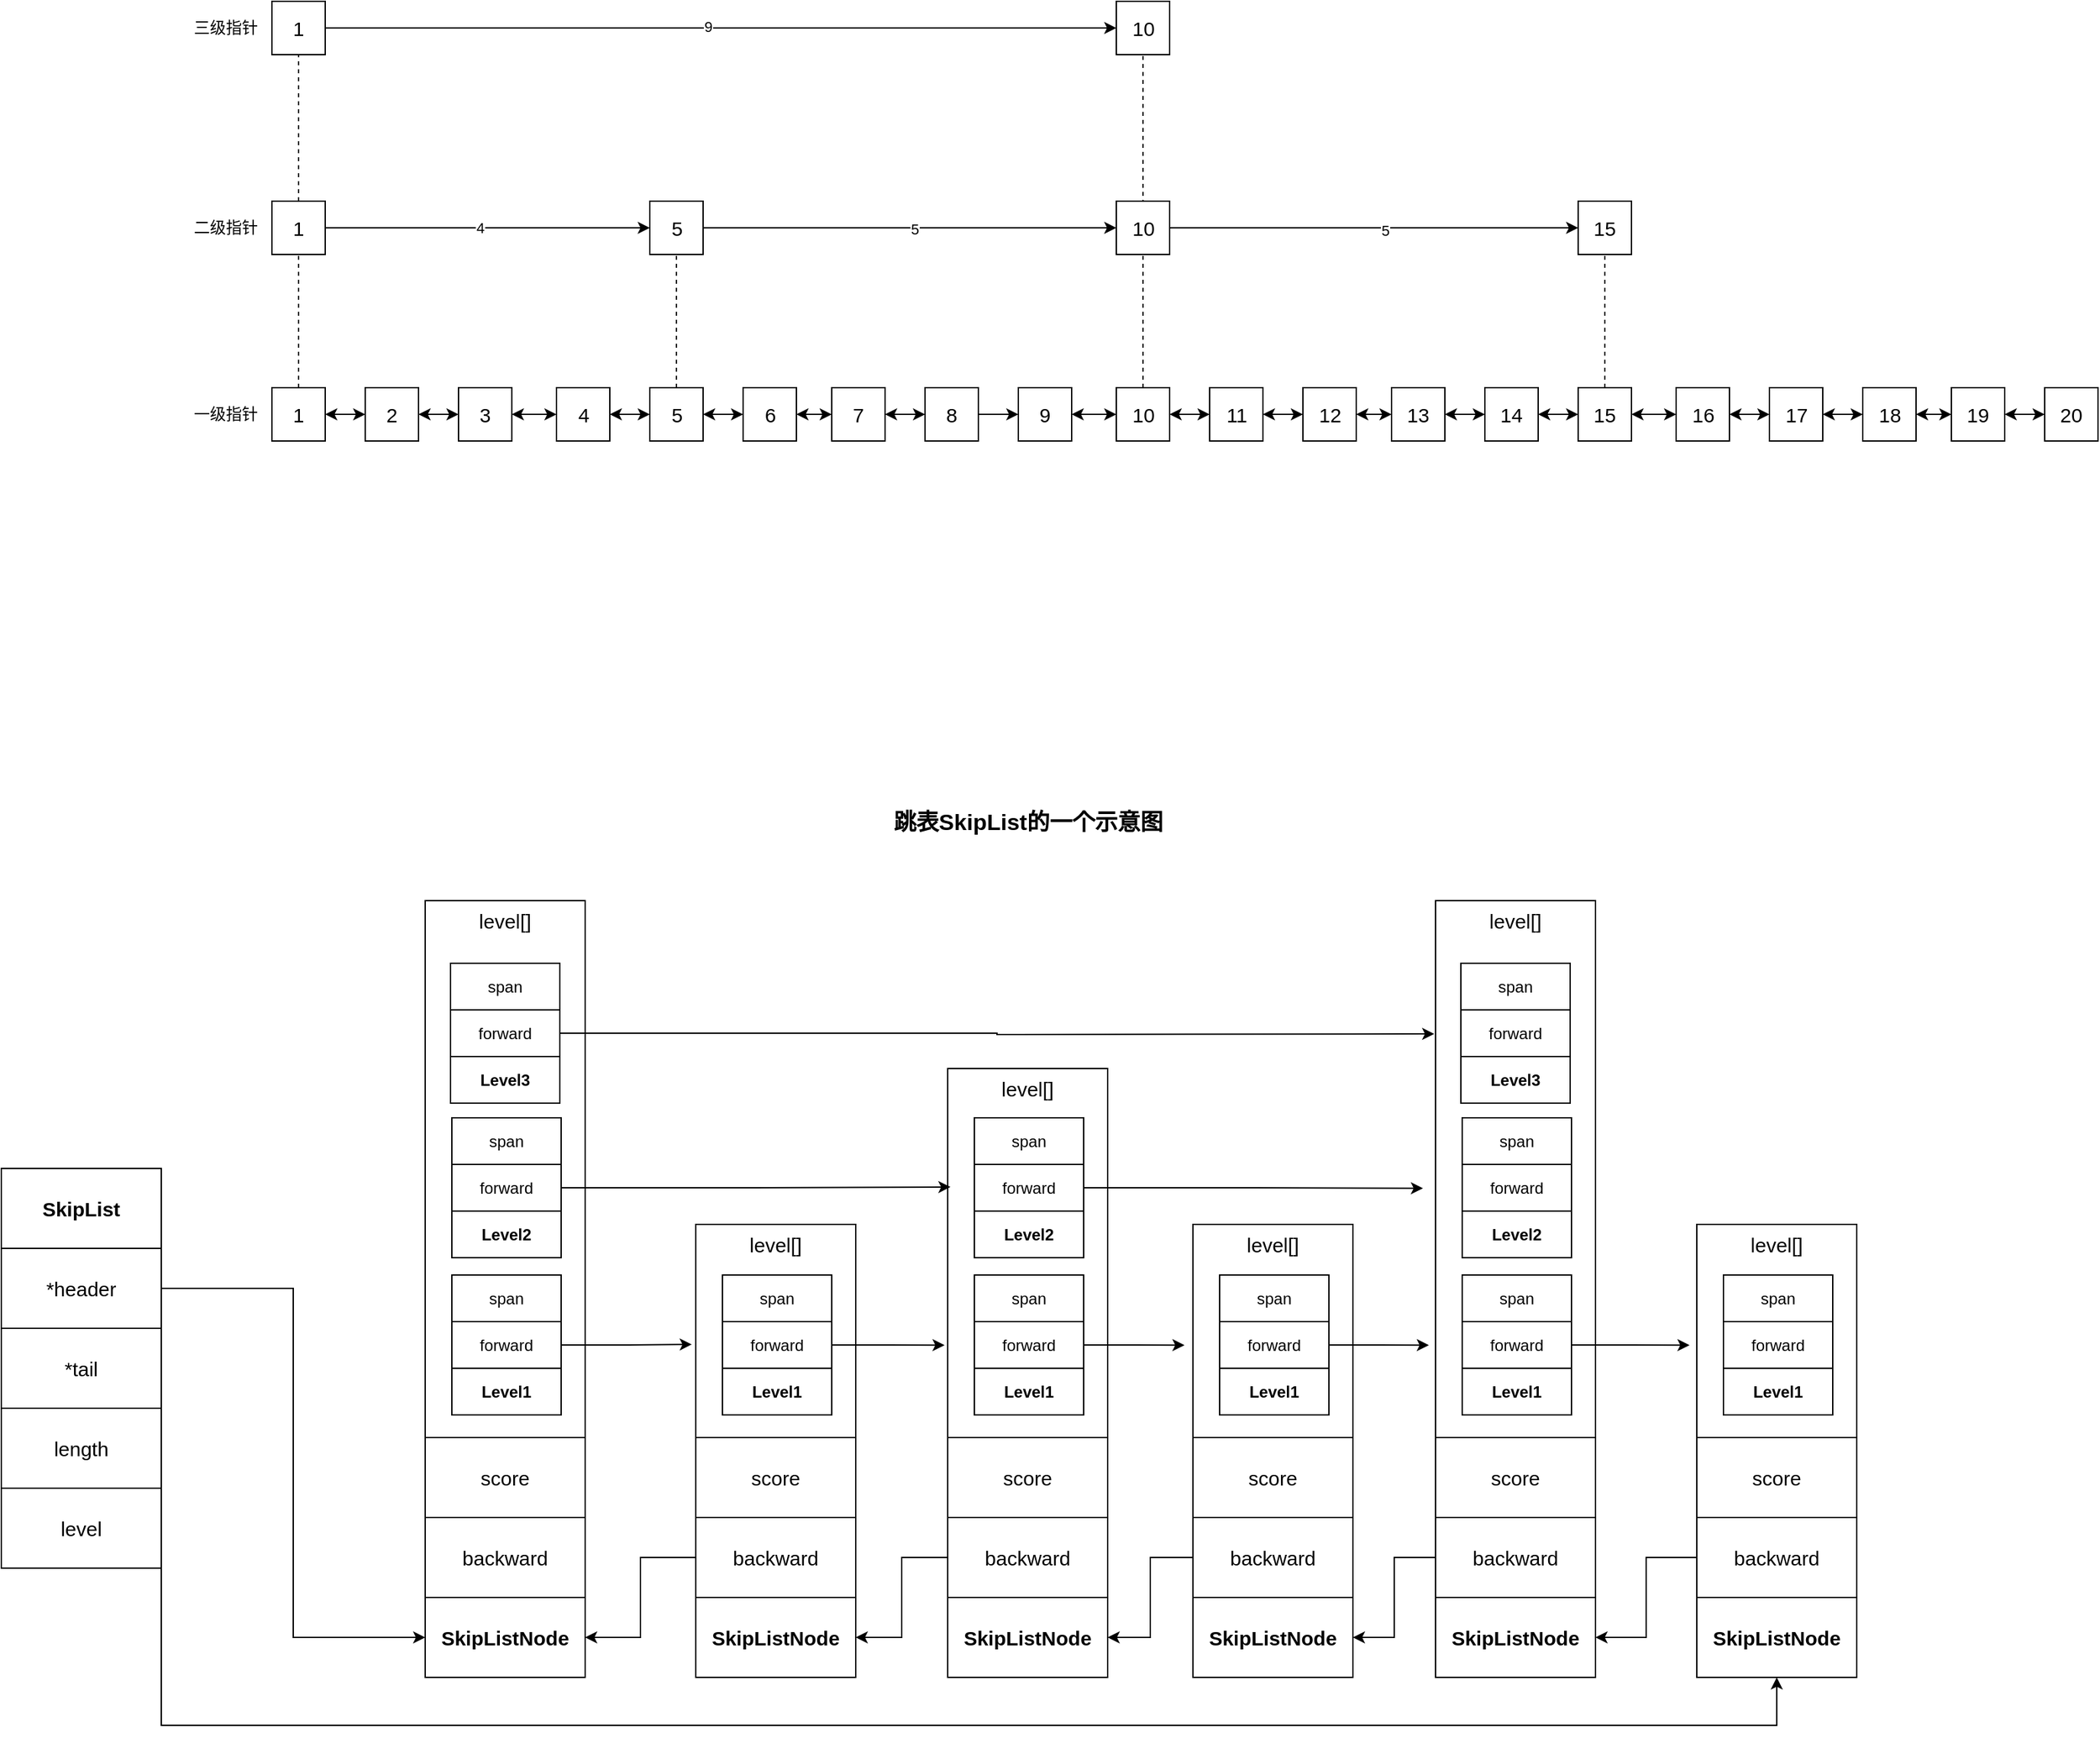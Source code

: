 <mxfile version="24.7.8">
  <diagram name="第 1 页" id="0qoJYBnCzfJsO3U_4i1J">
    <mxGraphModel dx="2010" dy="871" grid="0" gridSize="10" guides="1" tooltips="1" connect="1" arrows="1" fold="1" page="0" pageScale="1" pageWidth="827" pageHeight="1169" math="0" shadow="0">
      <root>
        <mxCell id="0" />
        <mxCell id="1" parent="0" />
        <mxCell id="F0Dnd6pqvIeHIEO3UCSV-21" style="edgeStyle=orthogonalEdgeStyle;rounded=0;orthogonalLoop=1;jettySize=auto;html=1;exitX=1;exitY=0.5;exitDx=0;exitDy=0;entryX=0;entryY=0.5;entryDx=0;entryDy=0;startArrow=classic;startFill=1;" edge="1" parent="1" source="F0Dnd6pqvIeHIEO3UCSV-1" target="F0Dnd6pqvIeHIEO3UCSV-2">
          <mxGeometry relative="1" as="geometry" />
        </mxCell>
        <mxCell id="F0Dnd6pqvIeHIEO3UCSV-42" style="edgeStyle=orthogonalEdgeStyle;rounded=0;orthogonalLoop=1;jettySize=auto;html=1;exitX=0.5;exitY=0;exitDx=0;exitDy=0;entryX=0.5;entryY=1;entryDx=0;entryDy=0;endArrow=none;endFill=0;dashed=1;" edge="1" parent="1" source="F0Dnd6pqvIeHIEO3UCSV-44" target="F0Dnd6pqvIeHIEO3UCSV-40">
          <mxGeometry relative="1" as="geometry" />
        </mxCell>
        <mxCell id="F0Dnd6pqvIeHIEO3UCSV-1" value="1" style="rounded=0;whiteSpace=wrap;html=1;fontSize=15;" vertex="1" parent="1">
          <mxGeometry x="120" y="430" width="40" height="40" as="geometry" />
        </mxCell>
        <mxCell id="F0Dnd6pqvIeHIEO3UCSV-22" style="edgeStyle=orthogonalEdgeStyle;rounded=0;orthogonalLoop=1;jettySize=auto;html=1;exitX=1;exitY=0.5;exitDx=0;exitDy=0;entryX=0;entryY=0.5;entryDx=0;entryDy=0;startArrow=classic;startFill=1;" edge="1" parent="1" source="F0Dnd6pqvIeHIEO3UCSV-2" target="F0Dnd6pqvIeHIEO3UCSV-3">
          <mxGeometry relative="1" as="geometry" />
        </mxCell>
        <mxCell id="F0Dnd6pqvIeHIEO3UCSV-2" value="2" style="rounded=0;whiteSpace=wrap;html=1;fontSize=15;" vertex="1" parent="1">
          <mxGeometry x="190" y="430" width="40" height="40" as="geometry" />
        </mxCell>
        <mxCell id="F0Dnd6pqvIeHIEO3UCSV-23" style="edgeStyle=orthogonalEdgeStyle;rounded=0;orthogonalLoop=1;jettySize=auto;html=1;exitX=1;exitY=0.5;exitDx=0;exitDy=0;entryX=0;entryY=0.5;entryDx=0;entryDy=0;startArrow=classic;startFill=1;" edge="1" parent="1" source="F0Dnd6pqvIeHIEO3UCSV-3" target="F0Dnd6pqvIeHIEO3UCSV-4">
          <mxGeometry relative="1" as="geometry" />
        </mxCell>
        <mxCell id="F0Dnd6pqvIeHIEO3UCSV-3" value="3" style="rounded=0;whiteSpace=wrap;html=1;fontSize=15;" vertex="1" parent="1">
          <mxGeometry x="260" y="430" width="40" height="40" as="geometry" />
        </mxCell>
        <mxCell id="F0Dnd6pqvIeHIEO3UCSV-24" style="edgeStyle=orthogonalEdgeStyle;rounded=0;orthogonalLoop=1;jettySize=auto;html=1;exitX=1;exitY=0.5;exitDx=0;exitDy=0;entryX=0;entryY=0.5;entryDx=0;entryDy=0;startArrow=classic;startFill=1;" edge="1" parent="1" source="F0Dnd6pqvIeHIEO3UCSV-4" target="F0Dnd6pqvIeHIEO3UCSV-5">
          <mxGeometry relative="1" as="geometry" />
        </mxCell>
        <mxCell id="F0Dnd6pqvIeHIEO3UCSV-4" value="4" style="rounded=0;whiteSpace=wrap;html=1;fontSize=15;" vertex="1" parent="1">
          <mxGeometry x="333.5" y="430" width="40" height="40" as="geometry" />
        </mxCell>
        <mxCell id="F0Dnd6pqvIeHIEO3UCSV-25" style="edgeStyle=orthogonalEdgeStyle;rounded=0;orthogonalLoop=1;jettySize=auto;html=1;exitX=1;exitY=0.5;exitDx=0;exitDy=0;entryX=0;entryY=0.5;entryDx=0;entryDy=0;startArrow=classic;startFill=1;" edge="1" parent="1" source="F0Dnd6pqvIeHIEO3UCSV-5" target="F0Dnd6pqvIeHIEO3UCSV-6">
          <mxGeometry relative="1" as="geometry" />
        </mxCell>
        <mxCell id="F0Dnd6pqvIeHIEO3UCSV-59" style="edgeStyle=orthogonalEdgeStyle;rounded=0;orthogonalLoop=1;jettySize=auto;html=1;exitX=0.5;exitY=0;exitDx=0;exitDy=0;entryX=0.5;entryY=1;entryDx=0;entryDy=0;dashed=1;endArrow=none;endFill=0;" edge="1" parent="1" source="F0Dnd6pqvIeHIEO3UCSV-5" target="F0Dnd6pqvIeHIEO3UCSV-48">
          <mxGeometry relative="1" as="geometry" />
        </mxCell>
        <mxCell id="F0Dnd6pqvIeHIEO3UCSV-5" value="5" style="rounded=0;whiteSpace=wrap;html=1;fontSize=15;" vertex="1" parent="1">
          <mxGeometry x="403.5" y="430" width="40" height="40" as="geometry" />
        </mxCell>
        <mxCell id="F0Dnd6pqvIeHIEO3UCSV-26" style="edgeStyle=orthogonalEdgeStyle;rounded=0;orthogonalLoop=1;jettySize=auto;html=1;exitX=1;exitY=0.5;exitDx=0;exitDy=0;entryX=0;entryY=0.5;entryDx=0;entryDy=0;startArrow=classic;startFill=1;" edge="1" parent="1" source="F0Dnd6pqvIeHIEO3UCSV-6" target="F0Dnd6pqvIeHIEO3UCSV-7">
          <mxGeometry relative="1" as="geometry" />
        </mxCell>
        <mxCell id="F0Dnd6pqvIeHIEO3UCSV-6" value="6" style="rounded=0;whiteSpace=wrap;html=1;fontSize=15;" vertex="1" parent="1">
          <mxGeometry x="473.5" y="430" width="40" height="40" as="geometry" />
        </mxCell>
        <mxCell id="F0Dnd6pqvIeHIEO3UCSV-27" style="edgeStyle=orthogonalEdgeStyle;rounded=0;orthogonalLoop=1;jettySize=auto;html=1;exitX=1;exitY=0.5;exitDx=0;exitDy=0;entryX=0;entryY=0.5;entryDx=0;entryDy=0;startArrow=classic;startFill=1;" edge="1" parent="1" source="F0Dnd6pqvIeHIEO3UCSV-7" target="F0Dnd6pqvIeHIEO3UCSV-8">
          <mxGeometry relative="1" as="geometry" />
        </mxCell>
        <mxCell id="F0Dnd6pqvIeHIEO3UCSV-7" value="7" style="rounded=0;whiteSpace=wrap;html=1;fontSize=15;" vertex="1" parent="1">
          <mxGeometry x="540" y="430" width="40" height="40" as="geometry" />
        </mxCell>
        <mxCell id="F0Dnd6pqvIeHIEO3UCSV-28" style="edgeStyle=orthogonalEdgeStyle;rounded=0;orthogonalLoop=1;jettySize=auto;html=1;exitX=1;exitY=0.5;exitDx=0;exitDy=0;entryX=0;entryY=0.5;entryDx=0;entryDy=0;" edge="1" parent="1" source="F0Dnd6pqvIeHIEO3UCSV-8" target="F0Dnd6pqvIeHIEO3UCSV-9">
          <mxGeometry relative="1" as="geometry" />
        </mxCell>
        <mxCell id="F0Dnd6pqvIeHIEO3UCSV-8" value="8" style="rounded=0;whiteSpace=wrap;html=1;fontSize=15;" vertex="1" parent="1">
          <mxGeometry x="610" y="430" width="40" height="40" as="geometry" />
        </mxCell>
        <mxCell id="F0Dnd6pqvIeHIEO3UCSV-29" style="edgeStyle=orthogonalEdgeStyle;rounded=0;orthogonalLoop=1;jettySize=auto;html=1;exitX=1;exitY=0.5;exitDx=0;exitDy=0;startArrow=classic;startFill=1;" edge="1" parent="1" source="F0Dnd6pqvIeHIEO3UCSV-9" target="F0Dnd6pqvIeHIEO3UCSV-10">
          <mxGeometry relative="1" as="geometry" />
        </mxCell>
        <mxCell id="F0Dnd6pqvIeHIEO3UCSV-9" value="9" style="rounded=0;whiteSpace=wrap;html=1;fontSize=15;" vertex="1" parent="1">
          <mxGeometry x="680" y="430" width="40" height="40" as="geometry" />
        </mxCell>
        <mxCell id="F0Dnd6pqvIeHIEO3UCSV-30" style="edgeStyle=orthogonalEdgeStyle;rounded=0;orthogonalLoop=1;jettySize=auto;html=1;exitX=1;exitY=0.5;exitDx=0;exitDy=0;entryX=0;entryY=0.5;entryDx=0;entryDy=0;startArrow=classic;startFill=1;" edge="1" parent="1" source="F0Dnd6pqvIeHIEO3UCSV-10" target="F0Dnd6pqvIeHIEO3UCSV-11">
          <mxGeometry relative="1" as="geometry" />
        </mxCell>
        <mxCell id="F0Dnd6pqvIeHIEO3UCSV-57" style="edgeStyle=orthogonalEdgeStyle;rounded=0;orthogonalLoop=1;jettySize=auto;html=1;exitX=0.5;exitY=0;exitDx=0;exitDy=0;entryX=0.5;entryY=1;entryDx=0;entryDy=0;dashed=1;endArrow=none;endFill=0;" edge="1" parent="1" source="F0Dnd6pqvIeHIEO3UCSV-10" target="F0Dnd6pqvIeHIEO3UCSV-41">
          <mxGeometry relative="1" as="geometry" />
        </mxCell>
        <mxCell id="F0Dnd6pqvIeHIEO3UCSV-10" value="10" style="rounded=0;whiteSpace=wrap;html=1;fontSize=15;" vertex="1" parent="1">
          <mxGeometry x="753.5" y="430" width="40" height="40" as="geometry" />
        </mxCell>
        <mxCell id="F0Dnd6pqvIeHIEO3UCSV-31" style="edgeStyle=orthogonalEdgeStyle;rounded=0;orthogonalLoop=1;jettySize=auto;html=1;exitX=1;exitY=0.5;exitDx=0;exitDy=0;entryX=0;entryY=0.5;entryDx=0;entryDy=0;startArrow=classic;startFill=1;" edge="1" parent="1" source="F0Dnd6pqvIeHIEO3UCSV-11" target="F0Dnd6pqvIeHIEO3UCSV-12">
          <mxGeometry relative="1" as="geometry" />
        </mxCell>
        <mxCell id="F0Dnd6pqvIeHIEO3UCSV-11" value="11" style="rounded=0;whiteSpace=wrap;html=1;fontSize=15;" vertex="1" parent="1">
          <mxGeometry x="823.5" y="430" width="40" height="40" as="geometry" />
        </mxCell>
        <mxCell id="F0Dnd6pqvIeHIEO3UCSV-32" style="edgeStyle=orthogonalEdgeStyle;rounded=0;orthogonalLoop=1;jettySize=auto;html=1;exitX=1;exitY=0.5;exitDx=0;exitDy=0;entryX=0;entryY=0.5;entryDx=0;entryDy=0;startArrow=classic;startFill=1;" edge="1" parent="1" source="F0Dnd6pqvIeHIEO3UCSV-12" target="F0Dnd6pqvIeHIEO3UCSV-13">
          <mxGeometry relative="1" as="geometry" />
        </mxCell>
        <mxCell id="F0Dnd6pqvIeHIEO3UCSV-12" value="12" style="rounded=0;whiteSpace=wrap;html=1;fontSize=15;" vertex="1" parent="1">
          <mxGeometry x="893.5" y="430" width="40" height="40" as="geometry" />
        </mxCell>
        <mxCell id="F0Dnd6pqvIeHIEO3UCSV-33" style="edgeStyle=orthogonalEdgeStyle;rounded=0;orthogonalLoop=1;jettySize=auto;html=1;exitX=1;exitY=0.5;exitDx=0;exitDy=0;startArrow=classic;startFill=1;" edge="1" parent="1" source="F0Dnd6pqvIeHIEO3UCSV-13" target="F0Dnd6pqvIeHIEO3UCSV-14">
          <mxGeometry relative="1" as="geometry" />
        </mxCell>
        <mxCell id="F0Dnd6pqvIeHIEO3UCSV-13" value="13" style="rounded=0;whiteSpace=wrap;html=1;fontSize=15;" vertex="1" parent="1">
          <mxGeometry x="960" y="430" width="40" height="40" as="geometry" />
        </mxCell>
        <mxCell id="F0Dnd6pqvIeHIEO3UCSV-34" style="edgeStyle=orthogonalEdgeStyle;rounded=0;orthogonalLoop=1;jettySize=auto;html=1;exitX=1;exitY=0.5;exitDx=0;exitDy=0;entryX=0;entryY=0.5;entryDx=0;entryDy=0;startArrow=classic;startFill=1;" edge="1" parent="1" source="F0Dnd6pqvIeHIEO3UCSV-14" target="F0Dnd6pqvIeHIEO3UCSV-15">
          <mxGeometry relative="1" as="geometry" />
        </mxCell>
        <mxCell id="F0Dnd6pqvIeHIEO3UCSV-14" value="14" style="rounded=0;whiteSpace=wrap;html=1;fontSize=15;" vertex="1" parent="1">
          <mxGeometry x="1030" y="430" width="40" height="40" as="geometry" />
        </mxCell>
        <mxCell id="F0Dnd6pqvIeHIEO3UCSV-35" style="edgeStyle=orthogonalEdgeStyle;rounded=0;orthogonalLoop=1;jettySize=auto;html=1;exitX=1;exitY=0.5;exitDx=0;exitDy=0;startArrow=classic;startFill=1;" edge="1" parent="1" source="F0Dnd6pqvIeHIEO3UCSV-15" target="F0Dnd6pqvIeHIEO3UCSV-16">
          <mxGeometry relative="1" as="geometry" />
        </mxCell>
        <mxCell id="F0Dnd6pqvIeHIEO3UCSV-58" style="edgeStyle=orthogonalEdgeStyle;rounded=0;orthogonalLoop=1;jettySize=auto;html=1;exitX=0.5;exitY=0;exitDx=0;exitDy=0;entryX=0.5;entryY=1;entryDx=0;entryDy=0;dashed=1;endArrow=none;endFill=0;" edge="1" parent="1" source="F0Dnd6pqvIeHIEO3UCSV-15" target="F0Dnd6pqvIeHIEO3UCSV-54">
          <mxGeometry relative="1" as="geometry" />
        </mxCell>
        <mxCell id="F0Dnd6pqvIeHIEO3UCSV-15" value="15" style="rounded=0;whiteSpace=wrap;html=1;fontSize=15;" vertex="1" parent="1">
          <mxGeometry x="1100" y="430" width="40" height="40" as="geometry" />
        </mxCell>
        <mxCell id="F0Dnd6pqvIeHIEO3UCSV-36" style="edgeStyle=orthogonalEdgeStyle;rounded=0;orthogonalLoop=1;jettySize=auto;html=1;exitX=1;exitY=0.5;exitDx=0;exitDy=0;entryX=0;entryY=0.5;entryDx=0;entryDy=0;startArrow=classic;startFill=1;" edge="1" parent="1" source="F0Dnd6pqvIeHIEO3UCSV-16" target="F0Dnd6pqvIeHIEO3UCSV-17">
          <mxGeometry relative="1" as="geometry" />
        </mxCell>
        <mxCell id="F0Dnd6pqvIeHIEO3UCSV-16" value="16" style="rounded=0;whiteSpace=wrap;html=1;fontSize=15;" vertex="1" parent="1">
          <mxGeometry x="1173.5" y="430" width="40" height="40" as="geometry" />
        </mxCell>
        <mxCell id="F0Dnd6pqvIeHIEO3UCSV-37" style="edgeStyle=orthogonalEdgeStyle;rounded=0;orthogonalLoop=1;jettySize=auto;html=1;exitX=1;exitY=0.5;exitDx=0;exitDy=0;entryX=0;entryY=0.5;entryDx=0;entryDy=0;startArrow=classic;startFill=1;" edge="1" parent="1" source="F0Dnd6pqvIeHIEO3UCSV-17" target="F0Dnd6pqvIeHIEO3UCSV-18">
          <mxGeometry relative="1" as="geometry" />
        </mxCell>
        <mxCell id="F0Dnd6pqvIeHIEO3UCSV-17" value="17" style="rounded=0;whiteSpace=wrap;html=1;fontSize=15;" vertex="1" parent="1">
          <mxGeometry x="1243.5" y="430" width="40" height="40" as="geometry" />
        </mxCell>
        <mxCell id="F0Dnd6pqvIeHIEO3UCSV-38" style="edgeStyle=orthogonalEdgeStyle;rounded=0;orthogonalLoop=1;jettySize=auto;html=1;exitX=1;exitY=0.5;exitDx=0;exitDy=0;entryX=0;entryY=0.5;entryDx=0;entryDy=0;startArrow=classic;startFill=1;" edge="1" parent="1" source="F0Dnd6pqvIeHIEO3UCSV-18" target="F0Dnd6pqvIeHIEO3UCSV-19">
          <mxGeometry relative="1" as="geometry" />
        </mxCell>
        <mxCell id="F0Dnd6pqvIeHIEO3UCSV-18" value="18" style="rounded=0;whiteSpace=wrap;html=1;fontSize=15;" vertex="1" parent="1">
          <mxGeometry x="1313.5" y="430" width="40" height="40" as="geometry" />
        </mxCell>
        <mxCell id="F0Dnd6pqvIeHIEO3UCSV-39" style="edgeStyle=orthogonalEdgeStyle;rounded=0;orthogonalLoop=1;jettySize=auto;html=1;exitX=1;exitY=0.5;exitDx=0;exitDy=0;entryX=0;entryY=0.5;entryDx=0;entryDy=0;startArrow=classic;startFill=1;" edge="1" parent="1" source="F0Dnd6pqvIeHIEO3UCSV-19" target="F0Dnd6pqvIeHIEO3UCSV-20">
          <mxGeometry relative="1" as="geometry" />
        </mxCell>
        <mxCell id="F0Dnd6pqvIeHIEO3UCSV-19" value="19" style="rounded=0;whiteSpace=wrap;html=1;fontSize=15;" vertex="1" parent="1">
          <mxGeometry x="1380" y="430" width="40" height="40" as="geometry" />
        </mxCell>
        <mxCell id="F0Dnd6pqvIeHIEO3UCSV-20" value="20" style="rounded=0;whiteSpace=wrap;html=1;fontSize=15;" vertex="1" parent="1">
          <mxGeometry x="1450" y="430" width="40" height="40" as="geometry" />
        </mxCell>
        <mxCell id="F0Dnd6pqvIeHIEO3UCSV-43" style="edgeStyle=orthogonalEdgeStyle;rounded=0;orthogonalLoop=1;jettySize=auto;html=1;exitX=1;exitY=0.5;exitDx=0;exitDy=0;entryX=0;entryY=0.5;entryDx=0;entryDy=0;" edge="1" parent="1" source="F0Dnd6pqvIeHIEO3UCSV-40" target="F0Dnd6pqvIeHIEO3UCSV-41">
          <mxGeometry relative="1" as="geometry" />
        </mxCell>
        <mxCell id="F0Dnd6pqvIeHIEO3UCSV-47" value="9" style="edgeLabel;html=1;align=center;verticalAlign=middle;resizable=0;points=[];" vertex="1" connectable="0" parent="F0Dnd6pqvIeHIEO3UCSV-43">
          <mxGeometry x="-0.035" y="1" relative="1" as="geometry">
            <mxPoint as="offset" />
          </mxGeometry>
        </mxCell>
        <mxCell id="F0Dnd6pqvIeHIEO3UCSV-40" value="1" style="rounded=0;whiteSpace=wrap;html=1;fontSize=15;" vertex="1" parent="1">
          <mxGeometry x="120" y="140" width="40" height="40" as="geometry" />
        </mxCell>
        <mxCell id="F0Dnd6pqvIeHIEO3UCSV-41" value="10" style="rounded=0;whiteSpace=wrap;html=1;fontSize=15;" vertex="1" parent="1">
          <mxGeometry x="753.5" y="140" width="40" height="40" as="geometry" />
        </mxCell>
        <mxCell id="F0Dnd6pqvIeHIEO3UCSV-45" value="" style="edgeStyle=orthogonalEdgeStyle;rounded=0;orthogonalLoop=1;jettySize=auto;html=1;exitX=0.5;exitY=0;exitDx=0;exitDy=0;entryX=0.5;entryY=1;entryDx=0;entryDy=0;endArrow=none;endFill=0;dashed=1;" edge="1" parent="1" source="F0Dnd6pqvIeHIEO3UCSV-1" target="F0Dnd6pqvIeHIEO3UCSV-44">
          <mxGeometry relative="1" as="geometry">
            <mxPoint x="140" y="430" as="sourcePoint" />
            <mxPoint x="140" y="180" as="targetPoint" />
          </mxGeometry>
        </mxCell>
        <mxCell id="F0Dnd6pqvIeHIEO3UCSV-49" style="edgeStyle=orthogonalEdgeStyle;rounded=0;orthogonalLoop=1;jettySize=auto;html=1;exitX=1;exitY=0.5;exitDx=0;exitDy=0;entryX=0;entryY=0.5;entryDx=0;entryDy=0;" edge="1" parent="1" source="F0Dnd6pqvIeHIEO3UCSV-44" target="F0Dnd6pqvIeHIEO3UCSV-48">
          <mxGeometry relative="1" as="geometry" />
        </mxCell>
        <mxCell id="F0Dnd6pqvIeHIEO3UCSV-50" value="4" style="edgeLabel;html=1;align=center;verticalAlign=middle;resizable=0;points=[];" vertex="1" connectable="0" parent="F0Dnd6pqvIeHIEO3UCSV-49">
          <mxGeometry x="-0.048" relative="1" as="geometry">
            <mxPoint as="offset" />
          </mxGeometry>
        </mxCell>
        <mxCell id="F0Dnd6pqvIeHIEO3UCSV-44" value="1" style="rounded=0;whiteSpace=wrap;html=1;fontSize=15;" vertex="1" parent="1">
          <mxGeometry x="120" y="290" width="40" height="40" as="geometry" />
        </mxCell>
        <mxCell id="F0Dnd6pqvIeHIEO3UCSV-55" style="edgeStyle=orthogonalEdgeStyle;rounded=0;orthogonalLoop=1;jettySize=auto;html=1;exitX=1;exitY=0.5;exitDx=0;exitDy=0;entryX=0;entryY=0.5;entryDx=0;entryDy=0;" edge="1" parent="1" source="F0Dnd6pqvIeHIEO3UCSV-46" target="F0Dnd6pqvIeHIEO3UCSV-54">
          <mxGeometry relative="1" as="geometry" />
        </mxCell>
        <mxCell id="F0Dnd6pqvIeHIEO3UCSV-56" value="5" style="edgeLabel;html=1;align=center;verticalAlign=middle;resizable=0;points=[];" vertex="1" connectable="0" parent="F0Dnd6pqvIeHIEO3UCSV-55">
          <mxGeometry x="0.053" y="-2" relative="1" as="geometry">
            <mxPoint as="offset" />
          </mxGeometry>
        </mxCell>
        <mxCell id="F0Dnd6pqvIeHIEO3UCSV-46" value="10" style="rounded=0;whiteSpace=wrap;html=1;fontSize=15;" vertex="1" parent="1">
          <mxGeometry x="753.5" y="290" width="40" height="40" as="geometry" />
        </mxCell>
        <mxCell id="F0Dnd6pqvIeHIEO3UCSV-51" style="edgeStyle=orthogonalEdgeStyle;rounded=0;orthogonalLoop=1;jettySize=auto;html=1;exitX=1;exitY=0.5;exitDx=0;exitDy=0;" edge="1" parent="1" source="F0Dnd6pqvIeHIEO3UCSV-48" target="F0Dnd6pqvIeHIEO3UCSV-46">
          <mxGeometry relative="1" as="geometry" />
        </mxCell>
        <mxCell id="F0Dnd6pqvIeHIEO3UCSV-52" value="5" style="edgeLabel;html=1;align=center;verticalAlign=middle;resizable=0;points=[];" vertex="1" connectable="0" parent="F0Dnd6pqvIeHIEO3UCSV-51">
          <mxGeometry x="0.02" y="-1" relative="1" as="geometry">
            <mxPoint as="offset" />
          </mxGeometry>
        </mxCell>
        <mxCell id="F0Dnd6pqvIeHIEO3UCSV-48" value="5" style="rounded=0;whiteSpace=wrap;html=1;fontSize=15;" vertex="1" parent="1">
          <mxGeometry x="403.5" y="290" width="40" height="40" as="geometry" />
        </mxCell>
        <mxCell id="F0Dnd6pqvIeHIEO3UCSV-54" value="15" style="rounded=0;whiteSpace=wrap;html=1;fontSize=15;" vertex="1" parent="1">
          <mxGeometry x="1100" y="290" width="40" height="40" as="geometry" />
        </mxCell>
        <mxCell id="F0Dnd6pqvIeHIEO3UCSV-60" value="一级指针" style="text;html=1;align=center;verticalAlign=middle;resizable=0;points=[];autosize=1;strokeColor=none;fillColor=none;" vertex="1" parent="1">
          <mxGeometry x="50" y="435" width="70" height="30" as="geometry" />
        </mxCell>
        <mxCell id="F0Dnd6pqvIeHIEO3UCSV-61" value="二级指针" style="text;html=1;align=center;verticalAlign=middle;resizable=0;points=[];autosize=1;strokeColor=none;fillColor=none;" vertex="1" parent="1">
          <mxGeometry x="50" y="295" width="70" height="30" as="geometry" />
        </mxCell>
        <mxCell id="F0Dnd6pqvIeHIEO3UCSV-62" value="三级指针" style="text;html=1;align=center;verticalAlign=middle;resizable=0;points=[];autosize=1;strokeColor=none;fillColor=none;" vertex="1" parent="1">
          <mxGeometry x="50" y="145" width="70" height="30" as="geometry" />
        </mxCell>
        <mxCell id="F0Dnd6pqvIeHIEO3UCSV-68" value="" style="group" vertex="1" connectable="0" parent="1">
          <mxGeometry x="-83" y="1016" width="120" height="300" as="geometry" />
        </mxCell>
        <mxCell id="F0Dnd6pqvIeHIEO3UCSV-63" value="&lt;b&gt;SkipList&lt;/b&gt;" style="rounded=0;whiteSpace=wrap;html=1;fontSize=15;" vertex="1" parent="F0Dnd6pqvIeHIEO3UCSV-68">
          <mxGeometry width="120" height="60" as="geometry" />
        </mxCell>
        <mxCell id="F0Dnd6pqvIeHIEO3UCSV-64" value="*header" style="rounded=0;whiteSpace=wrap;html=1;fontSize=15;" vertex="1" parent="F0Dnd6pqvIeHIEO3UCSV-68">
          <mxGeometry y="60" width="120" height="60" as="geometry" />
        </mxCell>
        <mxCell id="F0Dnd6pqvIeHIEO3UCSV-65" value="*tail" style="rounded=0;whiteSpace=wrap;html=1;fontSize=15;" vertex="1" parent="F0Dnd6pqvIeHIEO3UCSV-68">
          <mxGeometry y="120" width="120" height="60" as="geometry" />
        </mxCell>
        <mxCell id="F0Dnd6pqvIeHIEO3UCSV-66" value="length" style="rounded=0;whiteSpace=wrap;html=1;fontSize=15;" vertex="1" parent="F0Dnd6pqvIeHIEO3UCSV-68">
          <mxGeometry y="180" width="120" height="60" as="geometry" />
        </mxCell>
        <mxCell id="F0Dnd6pqvIeHIEO3UCSV-67" value="level" style="rounded=0;whiteSpace=wrap;html=1;fontSize=15;" vertex="1" parent="F0Dnd6pqvIeHIEO3UCSV-68">
          <mxGeometry y="240" width="120" height="60" as="geometry" />
        </mxCell>
        <mxCell id="F0Dnd6pqvIeHIEO3UCSV-69" value="&lt;b&gt;SkipListNode&lt;/b&gt;" style="rounded=0;whiteSpace=wrap;html=1;fontSize=15;" vertex="1" parent="1">
          <mxGeometry x="235" y="1338" width="120" height="60" as="geometry" />
        </mxCell>
        <mxCell id="F0Dnd6pqvIeHIEO3UCSV-70" value="backward" style="rounded=0;whiteSpace=wrap;html=1;fontSize=15;" vertex="1" parent="1">
          <mxGeometry x="235" y="1278" width="120" height="60" as="geometry" />
        </mxCell>
        <mxCell id="F0Dnd6pqvIeHIEO3UCSV-71" value="score" style="rounded=0;whiteSpace=wrap;html=1;fontSize=15;" vertex="1" parent="1">
          <mxGeometry x="235" y="1218" width="120" height="60" as="geometry" />
        </mxCell>
        <mxCell id="F0Dnd6pqvIeHIEO3UCSV-72" value="level[]&lt;div&gt;&lt;br&gt;&lt;/div&gt;" style="rounded=0;whiteSpace=wrap;html=1;fontSize=15;verticalAlign=top;" vertex="1" parent="1">
          <mxGeometry x="235" y="815" width="120" height="403" as="geometry" />
        </mxCell>
        <mxCell id="F0Dnd6pqvIeHIEO3UCSV-77" value="" style="group" vertex="1" connectable="0" parent="1">
          <mxGeometry x="254" y="862" width="82" height="105" as="geometry" />
        </mxCell>
        <mxCell id="F0Dnd6pqvIeHIEO3UCSV-74" value="span" style="rounded=0;whiteSpace=wrap;html=1;" vertex="1" parent="F0Dnd6pqvIeHIEO3UCSV-77">
          <mxGeometry width="82" height="35" as="geometry" />
        </mxCell>
        <mxCell id="F0Dnd6pqvIeHIEO3UCSV-165" style="edgeStyle=orthogonalEdgeStyle;rounded=0;orthogonalLoop=1;jettySize=auto;html=1;exitX=1;exitY=0.5;exitDx=0;exitDy=0;" edge="1" parent="F0Dnd6pqvIeHIEO3UCSV-77" source="F0Dnd6pqvIeHIEO3UCSV-75">
          <mxGeometry relative="1" as="geometry">
            <mxPoint x="738" y="53" as="targetPoint" />
          </mxGeometry>
        </mxCell>
        <mxCell id="F0Dnd6pqvIeHIEO3UCSV-75" value="forward" style="rounded=0;whiteSpace=wrap;html=1;" vertex="1" parent="F0Dnd6pqvIeHIEO3UCSV-77">
          <mxGeometry y="35" width="82" height="35" as="geometry" />
        </mxCell>
        <mxCell id="F0Dnd6pqvIeHIEO3UCSV-76" value="&lt;b&gt;Level3&lt;/b&gt;" style="rounded=0;whiteSpace=wrap;html=1;" vertex="1" parent="F0Dnd6pqvIeHIEO3UCSV-77">
          <mxGeometry y="70" width="82" height="35" as="geometry" />
        </mxCell>
        <mxCell id="F0Dnd6pqvIeHIEO3UCSV-78" value="" style="group" vertex="1" connectable="0" parent="1">
          <mxGeometry x="255" y="978" width="82" height="105" as="geometry" />
        </mxCell>
        <mxCell id="F0Dnd6pqvIeHIEO3UCSV-79" value="span" style="rounded=0;whiteSpace=wrap;html=1;" vertex="1" parent="F0Dnd6pqvIeHIEO3UCSV-78">
          <mxGeometry width="82" height="35" as="geometry" />
        </mxCell>
        <mxCell id="F0Dnd6pqvIeHIEO3UCSV-80" value="forward" style="rounded=0;whiteSpace=wrap;html=1;" vertex="1" parent="F0Dnd6pqvIeHIEO3UCSV-78">
          <mxGeometry y="35" width="82" height="35" as="geometry" />
        </mxCell>
        <mxCell id="F0Dnd6pqvIeHIEO3UCSV-81" value="&lt;b&gt;Level2&lt;/b&gt;" style="rounded=0;whiteSpace=wrap;html=1;" vertex="1" parent="F0Dnd6pqvIeHIEO3UCSV-78">
          <mxGeometry y="70" width="82" height="35" as="geometry" />
        </mxCell>
        <mxCell id="F0Dnd6pqvIeHIEO3UCSV-82" value="" style="group" vertex="1" connectable="0" parent="1">
          <mxGeometry x="255" y="1096" width="82" height="105" as="geometry" />
        </mxCell>
        <mxCell id="F0Dnd6pqvIeHIEO3UCSV-83" value="span" style="rounded=0;whiteSpace=wrap;html=1;" vertex="1" parent="F0Dnd6pqvIeHIEO3UCSV-82">
          <mxGeometry width="82" height="35" as="geometry" />
        </mxCell>
        <mxCell id="F0Dnd6pqvIeHIEO3UCSV-84" value="forward" style="rounded=0;whiteSpace=wrap;html=1;" vertex="1" parent="F0Dnd6pqvIeHIEO3UCSV-82">
          <mxGeometry y="35" width="82" height="35" as="geometry" />
        </mxCell>
        <mxCell id="F0Dnd6pqvIeHIEO3UCSV-85" value="&lt;b&gt;Level1&lt;/b&gt;" style="rounded=0;whiteSpace=wrap;html=1;" vertex="1" parent="F0Dnd6pqvIeHIEO3UCSV-82">
          <mxGeometry y="70" width="82" height="35" as="geometry" />
        </mxCell>
        <mxCell id="F0Dnd6pqvIeHIEO3UCSV-154" style="edgeStyle=orthogonalEdgeStyle;rounded=0;orthogonalLoop=1;jettySize=auto;html=1;exitX=0;exitY=0.5;exitDx=0;exitDy=0;entryX=1;entryY=0.5;entryDx=0;entryDy=0;" edge="1" parent="1" source="F0Dnd6pqvIeHIEO3UCSV-87" target="F0Dnd6pqvIeHIEO3UCSV-134">
          <mxGeometry relative="1" as="geometry" />
        </mxCell>
        <mxCell id="F0Dnd6pqvIeHIEO3UCSV-151" style="edgeStyle=orthogonalEdgeStyle;rounded=0;orthogonalLoop=1;jettySize=auto;html=1;exitX=0;exitY=0.5;exitDx=0;exitDy=0;" edge="1" parent="1" source="F0Dnd6pqvIeHIEO3UCSV-103" target="F0Dnd6pqvIeHIEO3UCSV-69">
          <mxGeometry relative="1" as="geometry" />
        </mxCell>
        <mxCell id="F0Dnd6pqvIeHIEO3UCSV-152" style="edgeStyle=orthogonalEdgeStyle;rounded=0;orthogonalLoop=1;jettySize=auto;html=1;exitX=0;exitY=0.5;exitDx=0;exitDy=0;entryX=1;entryY=0.5;entryDx=0;entryDy=0;" edge="1" parent="1" source="F0Dnd6pqvIeHIEO3UCSV-119" target="F0Dnd6pqvIeHIEO3UCSV-102">
          <mxGeometry relative="1" as="geometry" />
        </mxCell>
        <mxCell id="F0Dnd6pqvIeHIEO3UCSV-153" style="edgeStyle=orthogonalEdgeStyle;rounded=0;orthogonalLoop=1;jettySize=auto;html=1;exitX=0;exitY=0.5;exitDx=0;exitDy=0;entryX=1;entryY=0.5;entryDx=0;entryDy=0;" edge="1" parent="1" source="F0Dnd6pqvIeHIEO3UCSV-135" target="F0Dnd6pqvIeHIEO3UCSV-118">
          <mxGeometry relative="1" as="geometry" />
        </mxCell>
        <mxCell id="F0Dnd6pqvIeHIEO3UCSV-155" style="edgeStyle=orthogonalEdgeStyle;rounded=0;orthogonalLoop=1;jettySize=auto;html=1;exitX=0;exitY=0.5;exitDx=0;exitDy=0;entryX=1;entryY=0.5;entryDx=0;entryDy=0;" edge="1" parent="1" source="F0Dnd6pqvIeHIEO3UCSV-143" target="F0Dnd6pqvIeHIEO3UCSV-86">
          <mxGeometry relative="1" as="geometry" />
        </mxCell>
        <mxCell id="F0Dnd6pqvIeHIEO3UCSV-150" style="edgeStyle=orthogonalEdgeStyle;rounded=0;orthogonalLoop=1;jettySize=auto;html=1;exitX=1;exitY=0.5;exitDx=0;exitDy=0;entryX=0;entryY=0.5;entryDx=0;entryDy=0;" edge="1" parent="1" source="F0Dnd6pqvIeHIEO3UCSV-64" target="F0Dnd6pqvIeHIEO3UCSV-69">
          <mxGeometry relative="1" as="geometry" />
        </mxCell>
        <mxCell id="F0Dnd6pqvIeHIEO3UCSV-156" style="edgeStyle=orthogonalEdgeStyle;rounded=0;orthogonalLoop=1;jettySize=auto;html=1;exitX=1;exitY=0.5;exitDx=0;exitDy=0;entryX=0.5;entryY=1;entryDx=0;entryDy=0;" edge="1" parent="1" source="F0Dnd6pqvIeHIEO3UCSV-65" target="F0Dnd6pqvIeHIEO3UCSV-142">
          <mxGeometry relative="1" as="geometry">
            <Array as="points">
              <mxPoint x="37" y="1434" />
              <mxPoint x="1249" y="1434" />
            </Array>
          </mxGeometry>
        </mxCell>
        <mxCell id="F0Dnd6pqvIeHIEO3UCSV-158" value="" style="group" vertex="1" connectable="0" parent="1">
          <mxGeometry x="438" y="1058" width="120" height="340" as="geometry" />
        </mxCell>
        <mxCell id="F0Dnd6pqvIeHIEO3UCSV-102" value="&lt;b&gt;SkipListNode&lt;/b&gt;" style="rounded=0;whiteSpace=wrap;html=1;fontSize=15;" vertex="1" parent="F0Dnd6pqvIeHIEO3UCSV-158">
          <mxGeometry y="280" width="120" height="60" as="geometry" />
        </mxCell>
        <mxCell id="F0Dnd6pqvIeHIEO3UCSV-103" value="backward" style="rounded=0;whiteSpace=wrap;html=1;fontSize=15;" vertex="1" parent="F0Dnd6pqvIeHIEO3UCSV-158">
          <mxGeometry y="220" width="120" height="60" as="geometry" />
        </mxCell>
        <mxCell id="F0Dnd6pqvIeHIEO3UCSV-104" value="score" style="rounded=0;whiteSpace=wrap;html=1;fontSize=15;" vertex="1" parent="F0Dnd6pqvIeHIEO3UCSV-158">
          <mxGeometry y="160" width="120" height="60" as="geometry" />
        </mxCell>
        <mxCell id="F0Dnd6pqvIeHIEO3UCSV-105" value="level[]&lt;div&gt;&lt;br&gt;&lt;/div&gt;" style="rounded=0;whiteSpace=wrap;html=1;fontSize=15;verticalAlign=top;" vertex="1" parent="F0Dnd6pqvIeHIEO3UCSV-158">
          <mxGeometry width="120" height="160" as="geometry" />
        </mxCell>
        <mxCell id="F0Dnd6pqvIeHIEO3UCSV-114" value="" style="group" vertex="1" connectable="0" parent="F0Dnd6pqvIeHIEO3UCSV-158">
          <mxGeometry x="20" y="38" width="82" height="105" as="geometry" />
        </mxCell>
        <mxCell id="F0Dnd6pqvIeHIEO3UCSV-115" value="span" style="rounded=0;whiteSpace=wrap;html=1;" vertex="1" parent="F0Dnd6pqvIeHIEO3UCSV-114">
          <mxGeometry width="82" height="35" as="geometry" />
        </mxCell>
        <mxCell id="F0Dnd6pqvIeHIEO3UCSV-166" style="edgeStyle=orthogonalEdgeStyle;rounded=0;orthogonalLoop=1;jettySize=auto;html=1;exitX=1;exitY=0.5;exitDx=0;exitDy=0;" edge="1" parent="F0Dnd6pqvIeHIEO3UCSV-114" source="F0Dnd6pqvIeHIEO3UCSV-116">
          <mxGeometry relative="1" as="geometry">
            <mxPoint x="166.667" y="52.667" as="targetPoint" />
          </mxGeometry>
        </mxCell>
        <mxCell id="F0Dnd6pqvIeHIEO3UCSV-116" value="forward" style="rounded=0;whiteSpace=wrap;html=1;" vertex="1" parent="F0Dnd6pqvIeHIEO3UCSV-114">
          <mxGeometry y="35" width="82" height="35" as="geometry" />
        </mxCell>
        <mxCell id="F0Dnd6pqvIeHIEO3UCSV-117" value="&lt;b&gt;Level1&lt;/b&gt;" style="rounded=0;whiteSpace=wrap;html=1;" vertex="1" parent="F0Dnd6pqvIeHIEO3UCSV-114">
          <mxGeometry y="70" width="82" height="35" as="geometry" />
        </mxCell>
        <mxCell id="F0Dnd6pqvIeHIEO3UCSV-159" value="" style="group" vertex="1" connectable="0" parent="1">
          <mxGeometry x="627" y="941" width="120" height="457" as="geometry" />
        </mxCell>
        <mxCell id="F0Dnd6pqvIeHIEO3UCSV-118" value="&lt;b&gt;SkipListNode&lt;/b&gt;" style="rounded=0;whiteSpace=wrap;html=1;fontSize=15;" vertex="1" parent="F0Dnd6pqvIeHIEO3UCSV-159">
          <mxGeometry y="397" width="120" height="60" as="geometry" />
        </mxCell>
        <mxCell id="F0Dnd6pqvIeHIEO3UCSV-119" value="backward" style="rounded=0;whiteSpace=wrap;html=1;fontSize=15;" vertex="1" parent="F0Dnd6pqvIeHIEO3UCSV-159">
          <mxGeometry y="337" width="120" height="60" as="geometry" />
        </mxCell>
        <mxCell id="F0Dnd6pqvIeHIEO3UCSV-120" value="score" style="rounded=0;whiteSpace=wrap;html=1;fontSize=15;" vertex="1" parent="F0Dnd6pqvIeHIEO3UCSV-159">
          <mxGeometry y="277" width="120" height="60" as="geometry" />
        </mxCell>
        <mxCell id="F0Dnd6pqvIeHIEO3UCSV-121" value="level[]&lt;div&gt;&lt;br&gt;&lt;/div&gt;" style="rounded=0;whiteSpace=wrap;html=1;fontSize=15;verticalAlign=top;" vertex="1" parent="F0Dnd6pqvIeHIEO3UCSV-159">
          <mxGeometry width="120" height="277" as="geometry" />
        </mxCell>
        <mxCell id="F0Dnd6pqvIeHIEO3UCSV-126" value="" style="group" vertex="1" connectable="0" parent="F0Dnd6pqvIeHIEO3UCSV-159">
          <mxGeometry x="20" y="37" width="82" height="105" as="geometry" />
        </mxCell>
        <mxCell id="F0Dnd6pqvIeHIEO3UCSV-127" value="span" style="rounded=0;whiteSpace=wrap;html=1;" vertex="1" parent="F0Dnd6pqvIeHIEO3UCSV-126">
          <mxGeometry width="82" height="35" as="geometry" />
        </mxCell>
        <mxCell id="F0Dnd6pqvIeHIEO3UCSV-168" style="edgeStyle=orthogonalEdgeStyle;rounded=0;orthogonalLoop=1;jettySize=auto;html=1;exitX=1;exitY=0.5;exitDx=0;exitDy=0;" edge="1" parent="F0Dnd6pqvIeHIEO3UCSV-126" source="F0Dnd6pqvIeHIEO3UCSV-128">
          <mxGeometry relative="1" as="geometry">
            <mxPoint x="336.556" y="52.889" as="targetPoint" />
          </mxGeometry>
        </mxCell>
        <mxCell id="F0Dnd6pqvIeHIEO3UCSV-128" value="forward" style="rounded=0;whiteSpace=wrap;html=1;" vertex="1" parent="F0Dnd6pqvIeHIEO3UCSV-126">
          <mxGeometry y="35" width="82" height="35" as="geometry" />
        </mxCell>
        <mxCell id="F0Dnd6pqvIeHIEO3UCSV-129" value="&lt;b&gt;Level2&lt;/b&gt;" style="rounded=0;whiteSpace=wrap;html=1;" vertex="1" parent="F0Dnd6pqvIeHIEO3UCSV-126">
          <mxGeometry y="70" width="82" height="35" as="geometry" />
        </mxCell>
        <mxCell id="F0Dnd6pqvIeHIEO3UCSV-130" value="" style="group" vertex="1" connectable="0" parent="F0Dnd6pqvIeHIEO3UCSV-159">
          <mxGeometry x="20" y="155" width="82" height="105" as="geometry" />
        </mxCell>
        <mxCell id="F0Dnd6pqvIeHIEO3UCSV-131" value="span" style="rounded=0;whiteSpace=wrap;html=1;" vertex="1" parent="F0Dnd6pqvIeHIEO3UCSV-130">
          <mxGeometry width="82" height="35" as="geometry" />
        </mxCell>
        <mxCell id="F0Dnd6pqvIeHIEO3UCSV-167" style="edgeStyle=orthogonalEdgeStyle;rounded=0;orthogonalLoop=1;jettySize=auto;html=1;exitX=1;exitY=0.5;exitDx=0;exitDy=0;" edge="1" parent="F0Dnd6pqvIeHIEO3UCSV-130" source="F0Dnd6pqvIeHIEO3UCSV-132">
          <mxGeometry relative="1" as="geometry">
            <mxPoint x="157.667" y="52.667" as="targetPoint" />
          </mxGeometry>
        </mxCell>
        <mxCell id="F0Dnd6pqvIeHIEO3UCSV-132" value="forward" style="rounded=0;whiteSpace=wrap;html=1;" vertex="1" parent="F0Dnd6pqvIeHIEO3UCSV-130">
          <mxGeometry y="35" width="82" height="35" as="geometry" />
        </mxCell>
        <mxCell id="F0Dnd6pqvIeHIEO3UCSV-133" value="&lt;b&gt;Level1&lt;/b&gt;" style="rounded=0;whiteSpace=wrap;html=1;" vertex="1" parent="F0Dnd6pqvIeHIEO3UCSV-130">
          <mxGeometry y="70" width="82" height="35" as="geometry" />
        </mxCell>
        <mxCell id="F0Dnd6pqvIeHIEO3UCSV-160" value="" style="group" vertex="1" connectable="0" parent="1">
          <mxGeometry x="811" y="1058" width="120" height="340" as="geometry" />
        </mxCell>
        <mxCell id="F0Dnd6pqvIeHIEO3UCSV-134" value="&lt;b&gt;SkipListNode&lt;/b&gt;" style="rounded=0;whiteSpace=wrap;html=1;fontSize=15;" vertex="1" parent="F0Dnd6pqvIeHIEO3UCSV-160">
          <mxGeometry y="280" width="120" height="60" as="geometry" />
        </mxCell>
        <mxCell id="F0Dnd6pqvIeHIEO3UCSV-135" value="backward" style="rounded=0;whiteSpace=wrap;html=1;fontSize=15;" vertex="1" parent="F0Dnd6pqvIeHIEO3UCSV-160">
          <mxGeometry y="220" width="120" height="60" as="geometry" />
        </mxCell>
        <mxCell id="F0Dnd6pqvIeHIEO3UCSV-136" value="score" style="rounded=0;whiteSpace=wrap;html=1;fontSize=15;" vertex="1" parent="F0Dnd6pqvIeHIEO3UCSV-160">
          <mxGeometry y="160" width="120" height="60" as="geometry" />
        </mxCell>
        <mxCell id="F0Dnd6pqvIeHIEO3UCSV-137" value="level[]&lt;div&gt;&lt;br&gt;&lt;/div&gt;" style="rounded=0;whiteSpace=wrap;html=1;fontSize=15;verticalAlign=top;" vertex="1" parent="F0Dnd6pqvIeHIEO3UCSV-160">
          <mxGeometry width="120" height="160" as="geometry" />
        </mxCell>
        <mxCell id="F0Dnd6pqvIeHIEO3UCSV-138" value="" style="group" vertex="1" connectable="0" parent="F0Dnd6pqvIeHIEO3UCSV-160">
          <mxGeometry x="20" y="38" width="82" height="105" as="geometry" />
        </mxCell>
        <mxCell id="F0Dnd6pqvIeHIEO3UCSV-139" value="span" style="rounded=0;whiteSpace=wrap;html=1;" vertex="1" parent="F0Dnd6pqvIeHIEO3UCSV-138">
          <mxGeometry width="82" height="35" as="geometry" />
        </mxCell>
        <mxCell id="F0Dnd6pqvIeHIEO3UCSV-169" style="edgeStyle=orthogonalEdgeStyle;rounded=0;orthogonalLoop=1;jettySize=auto;html=1;exitX=1;exitY=0.5;exitDx=0;exitDy=0;" edge="1" parent="F0Dnd6pqvIeHIEO3UCSV-138" source="F0Dnd6pqvIeHIEO3UCSV-140">
          <mxGeometry relative="1" as="geometry">
            <mxPoint x="157" y="52.667" as="targetPoint" />
          </mxGeometry>
        </mxCell>
        <mxCell id="F0Dnd6pqvIeHIEO3UCSV-140" value="forward" style="rounded=0;whiteSpace=wrap;html=1;" vertex="1" parent="F0Dnd6pqvIeHIEO3UCSV-138">
          <mxGeometry y="35" width="82" height="35" as="geometry" />
        </mxCell>
        <mxCell id="F0Dnd6pqvIeHIEO3UCSV-141" value="&lt;b&gt;Level1&lt;/b&gt;" style="rounded=0;whiteSpace=wrap;html=1;" vertex="1" parent="F0Dnd6pqvIeHIEO3UCSV-138">
          <mxGeometry y="70" width="82" height="35" as="geometry" />
        </mxCell>
        <mxCell id="F0Dnd6pqvIeHIEO3UCSV-161" value="" style="group" vertex="1" connectable="0" parent="1">
          <mxGeometry x="993" y="815" width="120" height="583" as="geometry" />
        </mxCell>
        <mxCell id="F0Dnd6pqvIeHIEO3UCSV-86" value="&lt;b&gt;SkipListNode&lt;/b&gt;" style="rounded=0;whiteSpace=wrap;html=1;fontSize=15;" vertex="1" parent="F0Dnd6pqvIeHIEO3UCSV-161">
          <mxGeometry y="523" width="120" height="60" as="geometry" />
        </mxCell>
        <mxCell id="F0Dnd6pqvIeHIEO3UCSV-87" value="backward" style="rounded=0;whiteSpace=wrap;html=1;fontSize=15;" vertex="1" parent="F0Dnd6pqvIeHIEO3UCSV-161">
          <mxGeometry y="463" width="120" height="60" as="geometry" />
        </mxCell>
        <mxCell id="F0Dnd6pqvIeHIEO3UCSV-88" value="score" style="rounded=0;whiteSpace=wrap;html=1;fontSize=15;" vertex="1" parent="F0Dnd6pqvIeHIEO3UCSV-161">
          <mxGeometry y="403" width="120" height="60" as="geometry" />
        </mxCell>
        <mxCell id="F0Dnd6pqvIeHIEO3UCSV-89" value="level[]&lt;div&gt;&lt;br&gt;&lt;/div&gt;" style="rounded=0;whiteSpace=wrap;html=1;fontSize=15;verticalAlign=top;" vertex="1" parent="F0Dnd6pqvIeHIEO3UCSV-161">
          <mxGeometry width="120" height="403" as="geometry" />
        </mxCell>
        <mxCell id="F0Dnd6pqvIeHIEO3UCSV-90" value="" style="group" vertex="1" connectable="0" parent="F0Dnd6pqvIeHIEO3UCSV-161">
          <mxGeometry x="19" y="47" width="82" height="105" as="geometry" />
        </mxCell>
        <mxCell id="F0Dnd6pqvIeHIEO3UCSV-91" value="span" style="rounded=0;whiteSpace=wrap;html=1;" vertex="1" parent="F0Dnd6pqvIeHIEO3UCSV-90">
          <mxGeometry width="82" height="35" as="geometry" />
        </mxCell>
        <mxCell id="F0Dnd6pqvIeHIEO3UCSV-92" value="forward" style="rounded=0;whiteSpace=wrap;html=1;" vertex="1" parent="F0Dnd6pqvIeHIEO3UCSV-90">
          <mxGeometry y="35" width="82" height="35" as="geometry" />
        </mxCell>
        <mxCell id="F0Dnd6pqvIeHIEO3UCSV-93" value="&lt;b&gt;Level3&lt;/b&gt;" style="rounded=0;whiteSpace=wrap;html=1;" vertex="1" parent="F0Dnd6pqvIeHIEO3UCSV-90">
          <mxGeometry y="70" width="82" height="35" as="geometry" />
        </mxCell>
        <mxCell id="F0Dnd6pqvIeHIEO3UCSV-94" value="" style="group" vertex="1" connectable="0" parent="F0Dnd6pqvIeHIEO3UCSV-161">
          <mxGeometry x="20" y="163" width="82" height="105" as="geometry" />
        </mxCell>
        <mxCell id="F0Dnd6pqvIeHIEO3UCSV-95" value="span" style="rounded=0;whiteSpace=wrap;html=1;" vertex="1" parent="F0Dnd6pqvIeHIEO3UCSV-94">
          <mxGeometry width="82" height="35" as="geometry" />
        </mxCell>
        <mxCell id="F0Dnd6pqvIeHIEO3UCSV-96" value="forward" style="rounded=0;whiteSpace=wrap;html=1;" vertex="1" parent="F0Dnd6pqvIeHIEO3UCSV-94">
          <mxGeometry y="35" width="82" height="35" as="geometry" />
        </mxCell>
        <mxCell id="F0Dnd6pqvIeHIEO3UCSV-97" value="&lt;b&gt;Level2&lt;/b&gt;" style="rounded=0;whiteSpace=wrap;html=1;" vertex="1" parent="F0Dnd6pqvIeHIEO3UCSV-94">
          <mxGeometry y="70" width="82" height="35" as="geometry" />
        </mxCell>
        <mxCell id="F0Dnd6pqvIeHIEO3UCSV-98" value="" style="group" vertex="1" connectable="0" parent="F0Dnd6pqvIeHIEO3UCSV-161">
          <mxGeometry x="20" y="281" width="82" height="105" as="geometry" />
        </mxCell>
        <mxCell id="F0Dnd6pqvIeHIEO3UCSV-99" value="span" style="rounded=0;whiteSpace=wrap;html=1;" vertex="1" parent="F0Dnd6pqvIeHIEO3UCSV-98">
          <mxGeometry width="82" height="35" as="geometry" />
        </mxCell>
        <mxCell id="F0Dnd6pqvIeHIEO3UCSV-170" style="edgeStyle=orthogonalEdgeStyle;rounded=0;orthogonalLoop=1;jettySize=auto;html=1;exitX=1;exitY=0.5;exitDx=0;exitDy=0;" edge="1" parent="F0Dnd6pqvIeHIEO3UCSV-98" source="F0Dnd6pqvIeHIEO3UCSV-100">
          <mxGeometry relative="1" as="geometry">
            <mxPoint x="170.556" y="52.667" as="targetPoint" />
          </mxGeometry>
        </mxCell>
        <mxCell id="F0Dnd6pqvIeHIEO3UCSV-100" value="forward" style="rounded=0;whiteSpace=wrap;html=1;" vertex="1" parent="F0Dnd6pqvIeHIEO3UCSV-98">
          <mxGeometry y="35" width="82" height="35" as="geometry" />
        </mxCell>
        <mxCell id="F0Dnd6pqvIeHIEO3UCSV-101" value="&lt;b&gt;Level1&lt;/b&gt;" style="rounded=0;whiteSpace=wrap;html=1;" vertex="1" parent="F0Dnd6pqvIeHIEO3UCSV-98">
          <mxGeometry y="70" width="82" height="35" as="geometry" />
        </mxCell>
        <mxCell id="F0Dnd6pqvIeHIEO3UCSV-162" value="" style="group" vertex="1" connectable="0" parent="1">
          <mxGeometry x="1189" y="1058" width="120" height="340" as="geometry" />
        </mxCell>
        <mxCell id="F0Dnd6pqvIeHIEO3UCSV-142" value="&lt;b&gt;SkipListNode&lt;/b&gt;" style="rounded=0;whiteSpace=wrap;html=1;fontSize=15;" vertex="1" parent="F0Dnd6pqvIeHIEO3UCSV-162">
          <mxGeometry y="280" width="120" height="60" as="geometry" />
        </mxCell>
        <mxCell id="F0Dnd6pqvIeHIEO3UCSV-143" value="backward" style="rounded=0;whiteSpace=wrap;html=1;fontSize=15;" vertex="1" parent="F0Dnd6pqvIeHIEO3UCSV-162">
          <mxGeometry y="220" width="120" height="60" as="geometry" />
        </mxCell>
        <mxCell id="F0Dnd6pqvIeHIEO3UCSV-144" value="score" style="rounded=0;whiteSpace=wrap;html=1;fontSize=15;" vertex="1" parent="F0Dnd6pqvIeHIEO3UCSV-162">
          <mxGeometry y="160" width="120" height="60" as="geometry" />
        </mxCell>
        <mxCell id="F0Dnd6pqvIeHIEO3UCSV-145" value="level[]&lt;div&gt;&lt;br&gt;&lt;/div&gt;" style="rounded=0;whiteSpace=wrap;html=1;fontSize=15;verticalAlign=top;" vertex="1" parent="F0Dnd6pqvIeHIEO3UCSV-162">
          <mxGeometry width="120" height="160" as="geometry" />
        </mxCell>
        <mxCell id="F0Dnd6pqvIeHIEO3UCSV-146" value="" style="group" vertex="1" connectable="0" parent="F0Dnd6pqvIeHIEO3UCSV-162">
          <mxGeometry x="20" y="38" width="82" height="105" as="geometry" />
        </mxCell>
        <mxCell id="F0Dnd6pqvIeHIEO3UCSV-147" value="span" style="rounded=0;whiteSpace=wrap;html=1;" vertex="1" parent="F0Dnd6pqvIeHIEO3UCSV-146">
          <mxGeometry width="82" height="35" as="geometry" />
        </mxCell>
        <mxCell id="F0Dnd6pqvIeHIEO3UCSV-148" value="forward" style="rounded=0;whiteSpace=wrap;html=1;" vertex="1" parent="F0Dnd6pqvIeHIEO3UCSV-146">
          <mxGeometry y="35" width="82" height="35" as="geometry" />
        </mxCell>
        <mxCell id="F0Dnd6pqvIeHIEO3UCSV-149" value="&lt;b&gt;Level1&lt;/b&gt;" style="rounded=0;whiteSpace=wrap;html=1;" vertex="1" parent="F0Dnd6pqvIeHIEO3UCSV-146">
          <mxGeometry y="70" width="82" height="35" as="geometry" />
        </mxCell>
        <mxCell id="F0Dnd6pqvIeHIEO3UCSV-163" style="edgeStyle=orthogonalEdgeStyle;rounded=0;orthogonalLoop=1;jettySize=auto;html=1;exitX=1;exitY=0.5;exitDx=0;exitDy=0;entryX=-0.025;entryY=0.563;entryDx=0;entryDy=0;entryPerimeter=0;" edge="1" parent="1" source="F0Dnd6pqvIeHIEO3UCSV-84" target="F0Dnd6pqvIeHIEO3UCSV-105">
          <mxGeometry relative="1" as="geometry" />
        </mxCell>
        <mxCell id="F0Dnd6pqvIeHIEO3UCSV-164" style="edgeStyle=orthogonalEdgeStyle;rounded=0;orthogonalLoop=1;jettySize=auto;html=1;exitX=1;exitY=0.5;exitDx=0;exitDy=0;entryX=0.017;entryY=0.321;entryDx=0;entryDy=0;entryPerimeter=0;" edge="1" parent="1" source="F0Dnd6pqvIeHIEO3UCSV-80" target="F0Dnd6pqvIeHIEO3UCSV-121">
          <mxGeometry relative="1" as="geometry" />
        </mxCell>
        <mxCell id="F0Dnd6pqvIeHIEO3UCSV-171" value="&lt;b style=&quot;font-size: 17px;&quot;&gt;跳表SkipList的一个示意图&lt;/b&gt;" style="text;html=1;align=center;verticalAlign=middle;resizable=0;points=[];autosize=1;strokeColor=none;fillColor=none;fontSize=17;" vertex="1" parent="1">
          <mxGeometry x="577" y="741" width="220" height="32" as="geometry" />
        </mxCell>
      </root>
    </mxGraphModel>
  </diagram>
</mxfile>
